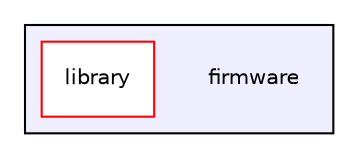 digraph "/home/travis/build/kammce/SJSU-Dev2/firmware" {
  compound=true
  node [ fontsize="10", fontname="Helvetica"];
  edge [ labelfontsize="10", labelfontname="Helvetica"];
  subgraph clusterdir_01d556f76393421b16360bb90a483cb1 {
    graph [ bgcolor="#eeeeff", pencolor="black", label="" URL="dir_01d556f76393421b16360bb90a483cb1.html"];
    dir_01d556f76393421b16360bb90a483cb1 [shape=plaintext label="firmware"];
    dir_5bd71e30699729ce4f291488f202cd36 [shape=box label="library" color="red" fillcolor="white" style="filled" URL="dir_5bd71e30699729ce4f291488f202cd36.html"];
  }
}
